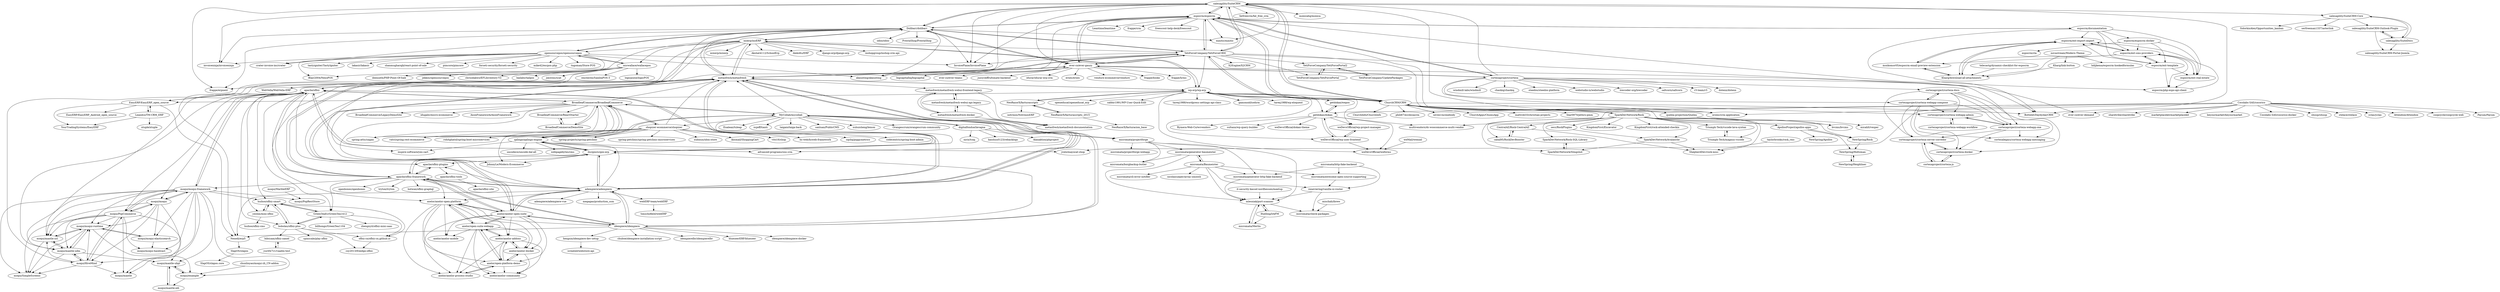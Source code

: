 digraph G {
"salesagility/SuiteCRM" -> "espocrm/espocrm"
"salesagility/SuiteCRM" -> "Dolibarr/dolibarr"
"salesagility/SuiteCRM" -> "YetiForceCompany/YetiForceCRM"
"salesagility/SuiteCRM" -> "Bottelet/DaybydayCRM" ["e"=1]
"salesagility/SuiteCRM" -> "mautic/mautic" ["e"=1]
"salesagility/SuiteCRM" -> "akaunting/akaunting" ["e"=1]
"salesagility/SuiteCRM" -> "frappe/erpnext" ["e"=1]
"salesagility/SuiteCRM" -> "salesagility/SuiteCRM-Core"
"salesagility/SuiteCRM" -> "fatfreecrm/fat_free_crm" ["e"=1]
"salesagility/SuiteCRM" -> "invoiceninja/invoiceninja" ["e"=1]
"salesagility/SuiteCRM" -> "oroinc/crm-application" ["e"=1]
"salesagility/SuiteCRM" -> "monicahq/monica" ["e"=1]
"salesagility/SuiteCRM" -> "InvoicePlane/InvoicePlane" ["e"=1]
"salesagility/SuiteCRM" -> "ever-co/ever-gauzy"
"salesagility/SuiteCRM" -> "ChurchCRM/CRM"
"Dolibarr/dolibarr" -> "akaunting/akaunting" ["e"=1]
"Dolibarr/dolibarr" -> "salesagility/SuiteCRM"
"Dolibarr/dolibarr" -> "frappe/erpnext" ["e"=1]
"Dolibarr/dolibarr" -> "metasfresh/metasfresh"
"Dolibarr/dolibarr" -> "YetiForceCompany/YetiForceCRM"
"Dolibarr/dolibarr" -> "espocrm/espocrm"
"Dolibarr/dolibarr" -> "invoiceninja/invoiceninja" ["e"=1]
"Dolibarr/dolibarr" -> "crater-invoice-inc/crater" ["e"=1]
"Dolibarr/dolibarr" -> "InvoicePlane/InvoicePlane" ["e"=1]
"Dolibarr/dolibarr" -> "mautic/mautic" ["e"=1]
"Dolibarr/dolibarr" -> "opensourcepos/opensourcepos"
"Dolibarr/dolibarr" -> "odoo/odoo" ["e"=1]
"Dolibarr/dolibarr" -> "ever-co/ever-gauzy"
"Dolibarr/dolibarr" -> "PrestaShop/PrestaShop" ["e"=1]
"Dolibarr/dolibarr" -> "inoerp/inoERP"
"cortezaproject/corteza" -> "cortezaproject/corteza-docs"
"cortezaproject/corteza" -> "ever-co/ever-gauzy"
"cortezaproject/corteza" -> "cortezaproject/corteza-webapp-compose"
"cortezaproject/corteza" -> "lowcoder-org/lowcoder" ["e"=1]
"cortezaproject/corteza" -> "espocrm/espocrm"
"cortezaproject/corteza" -> "saltcorn/saltcorn" ["e"=1]
"cortezaproject/corteza" -> "r3-team/r3" ["e"=1]
"cortezaproject/corteza" -> "dotenx/dotenx" ["e"=1]
"cortezaproject/corteza" -> "cortezaproject/corteza-webapp-admin"
"cortezaproject/corteza" -> "cortezaproject/corteza-webapp-one"
"cortezaproject/corteza" -> "windmill-labs/windmill" ["e"=1]
"cortezaproject/corteza" -> "salesagility/SuiteCRM"
"cortezaproject/corteza" -> "chaskiq/chaskiq" ["e"=1]
"cortezaproject/corteza" -> "steedos/steedos-platform" ["e"=1]
"cortezaproject/corteza" -> "webstudio-is/webstudio" ["e"=1]
"ever-co/ever-gauzy" -> "ever-co/ever-demand" ["e"=1]
"ever-co/ever-gauzy" -> "ever-co/ever-teams" ["e"=1]
"ever-co/ever-gauzy" -> "metasfresh/metasfresh"
"ever-co/ever-gauzy" -> "juicycleff/ultimate-backend" ["e"=1]
"ever-co/ever-gauzy" -> "idurar/idurar-erp-crm" ["e"=1]
"ever-co/ever-gauzy" -> "YetiForceCompany/YetiForceCRM"
"ever-co/ever-gauzy" -> "akaunting/akaunting" ["e"=1]
"ever-co/ever-gauzy" -> "erxes/erxes" ["e"=1]
"ever-co/ever-gauzy" -> "cortezaproject/corteza"
"ever-co/ever-gauzy" -> "vendure-ecommerce/vendure" ["e"=1]
"ever-co/ever-gauzy" -> "Dolibarr/dolibarr"
"ever-co/ever-gauzy" -> "frappe/books" ["e"=1]
"ever-co/ever-gauzy" -> "frappe/hrms" ["e"=1]
"ever-co/ever-gauzy" -> "bigcapitalhq/bigcapital" ["e"=1]
"ever-co/ever-gauzy" -> "espocrm/espocrm"
"opensourcepos/opensourcepos" -> "micwallace/wallacepos"
"opensourcepos/opensourcepos" -> "Blair2004/NexoPOS" ["e"=1]
"opensourcepos/opensourcepos" -> "tngoman/Store-POS" ["e"=1]
"opensourcepos/opensourcepos" -> "akaunting/akaunting" ["e"=1]
"opensourcepos/opensourcepos" -> "deenseth/PHP-Point-Of-Sale" ["e"=1]
"opensourcepos/opensourcepos" -> "Dolibarr/dolibarr"
"opensourcepos/opensourcepos" -> "tastyigniter/TastyIgniter" ["e"=1]
"opensourcepos/opensourcepos" -> "lakasir/lakasir" ["e"=1]
"opensourcepos/opensourcepos" -> "shanmugharajk/react-point-of-sale" ["e"=1]
"opensourcepos/opensourcepos" -> "InvoicePlane/InvoicePlane" ["e"=1]
"opensourcepos/opensourcepos" -> "pimcore/pimcore" ["e"=1]
"opensourcepos/opensourcepos" -> "invoiceninja/invoiceninja" ["e"=1]
"opensourcepos/opensourcepos" -> "crater-invoice-inc/crater" ["e"=1]
"opensourcepos/opensourcepos" -> "forseti-security/forseti-security" ["e"=1]
"opensourcepos/opensourcepos" -> "mike42/escpos-php" ["e"=1]
"Triumph-Tech/vscode-lava-syntax" -> "Triumph-Tech/magnus-vscode"
"SparkDevNetwork/Rock" -> "SparkDevNetwork/Rock-SQL-Library"
"SparkDevNetwork/Rock" -> "SparkDevNetwork/Slingshot"
"SparkDevNetwork/Rock" -> "NewSpring/Rock"
"SparkDevNetwork/Rock" -> "CentralAZ/Rock-CentralAZ"
"SparkDevNetwork/Rock" -> "SparkDevNetwork/Avalanche"
"SparkDevNetwork/Rock" -> "cabal95/RockDevBooster"
"SparkDevNetwork/Rock" -> "secc/RockPlugins"
"SparkDevNetwork/Rock" -> "ShepherdDev/rock-misc"
"SparkDevNetwork/Rock" -> "ChurchCRM/CRM"
"SparkDevNetwork/Rock" -> "KingdomFirst/Excavator"
"SparkDevNetwork/Rock" -> "bvcms/bvcms"
"SparkDevNetwork/Rock" -> "KingdomFirst/rock-attended-checkin"
"SparkDevNetwork/Rock" -> "Triumph-Tech/magnus-vscode"
"SparkDevNetwork/Rock" -> "Triumph-Tech/vscode-lava-syntax"
"SparkDevNetwork/Rock" -> "ApollosProject/apollos-apps"
"Nexedi/erp5" -> "SlapOS/slapos"
"inoerp/inoERP" -> "wp-erp/wp-erp"
"inoerp/inoERP" -> "mixerp/mixerp" ["e"=1]
"inoerp/inoERP" -> "EasyERP/EasyERP_open_source"
"inoerp/inoERP" -> "Dolibarr/dolibarr"
"inoerp/inoERP" -> "metasfresh/metasfresh"
"inoerp/inoERP" -> "Nexedi/erp5"
"inoerp/inoERP" -> "WebVella/WebVella-ERP" ["e"=1]
"inoerp/inoERP" -> "micwallace/wallacepos"
"inoerp/inoERP" -> "Akshat4112/SchoolErp" ["e"=1]
"inoerp/inoERP" -> "deenseth/PHP-Point-Of-Sale" ["e"=1]
"inoerp/inoERP" -> "AleksKu/ERP"
"inoerp/inoERP" -> "django-erp/django-erp" ["e"=1]
"inoerp/inoERP" -> "YetiForceCompany/YetiForceCRM"
"inoerp/inoERP" -> "opensourcepos/opensourcepos"
"inoerp/inoERP" -> "inshopgroup/inshop-crm-api" ["e"=1]
"MyCollab/mycollab" -> "Orangescrum/orangescrum-community" ["e"=1]
"MyCollab/mycollab" -> "qalingo/qalingo-engine"
"MyCollab/mycollab" -> "digitalfondue/lavagna"
"MyCollab/mycollab" -> "Enalean/tuleap" ["e"=1]
"MyCollab/mycollab" -> "BroadleafCommerce/BroadleafCommerce"
"MyCollab/mycollab" -> "micromata/projectforge"
"MyCollab/mycollab" -> "metasfresh/metasfresh"
"MyCollab/mycollab" -> "xujeff/tianti" ["e"=1]
"MyCollab/mycollab" -> "taigaio/taiga-back" ["e"=1]
"MyCollab/mycollab" -> "adempiere/adempiere"
"MyCollab/mycollab" -> "shopizer-ecommerce/shopizer"
"MyCollab/mycollab" -> "ilscipio/scipio-erp"
"MyCollab/mycollab" -> "sanluan/PublicCMS" ["e"=1]
"MyCollab/mycollab" -> "xuhuisheng/lemon" ["e"=1]
"MyCollab/mycollab" -> "advanced-programs/sns-crm"
"lfuelling/lrkFM" -> "mlesniak/port-scanner"
"lfuelling/lrkFM" -> "micromata/Merlin"
"idempiere/idempiere" -> "adempiere/adempiere"
"idempiere/idempiere" -> "metasfresh/metasfresh"
"idempiere/idempiere" -> "apache/ofbiz-framework"
"idempiere/idempiere" -> "Nexedi/erp5"
"idempiere/idempiere" -> "idempiere/idempiere-docker"
"idempiere/idempiere" -> "hengsin/idempiere-dev-setup"
"idempiere/idempiere" -> "axelor/axelor-open-suite"
"idempiere/idempiere" -> "chuboe/idempiere-installation-script"
"idempiere/idempiere" -> "idempierelbr/idempierelbr"
"idempiere/idempiere" -> "axelor/axelor-open-platform"
"idempiere/idempiere" -> "ilscipio/scipio-erp"
"idempiere/idempiere" -> "blueseerERP/blueseer"
"axelor/axelor-addons" -> "axelor/axelor-docker"
"axelor/axelor-addons" -> "axelor/axelor-process-studio"
"axelor/axelor-addons" -> "axelor/open-platform-demo"
"axelor/axelor-addons" -> "axelor/axelor-community"
"axelor/axelor-addons" -> "axelor/open-suite-webapp"
"micromata/awesome-open-source-supporting" -> "reneviering/vanilla-ui-router"
"webERP-team/webERP" -> "timschofield/webERP"
"getdokan/wepos" -> "getdokan/dokan"
"cortezaproject/corteza-server-corredor" -> "cortezaproject/corteza-docker"
"cortezaproject/corteza-server-corredor" -> "cortezaproject/corteza-js"
"cortezaproject/corteza-docs" -> "cortezaproject/corteza-webapp-one"
"cortezaproject/corteza-docs" -> "cortezaproject/corteza-webapp-compose"
"cortezaproject/corteza-docs" -> "cortezaproject/corteza-webapp-admin"
"cortezaproject/corteza-docs" -> "cortezalegacy/corteza-webapp-messaging"
"cortezaproject/corteza-docs" -> "cortezaproject/corteza-server-corredor"
"cortezaproject/corteza-docs" -> "cortezaproject/corteza-docker"
"BroadleafCommerce/ReactStarter" -> "BroadleafCommerce/DemoSite"
"cortezaproject/corteza-webapp-compose" -> "cortezaproject/corteza-docker"
"cortezaproject/corteza-webapp-compose" -> "cortezaproject/corteza-webapp-one"
"cortezaproject/corteza-webapp-compose" -> "cortezaproject/corteza-docs"
"cortezaproject/corteza-webapp-compose" -> "cortezaproject/corteza-webapp-admin"
"cortezaproject/corteza-webapp-compose" -> "cortezalegacy/corteza-webapp-messaging"
"cortezaproject/corteza-webapp-compose" -> "cortezaproject/corteza-server-corredor"
"ApollosProject/apollos-apps" -> "NewSpring/Holtzman"
"ApollosProject/apollos-apps" -> "NewSpring/Rock"
"ApollosProject/apollos-apps" -> "NewSpring/Apollos"
"salesagility/SuiteCRM-Outlook-Plugin" -> "salesagility/SuiteCRM-Portal-Joomla"
"salesagility/SuiteCRM-Outlook-Plugin" -> "salesagility/SuiteDocs"
"salesagility/SuiteDocs" -> "salesagility/SuiteCRM-Core"
"salesagility/SuiteDocs" -> "salesagility/SuiteCRM-Portal-Joomla"
"salesagility/SuiteDocs" -> "salesagility/SuiteCRM-Outlook-Plugin"
"quelea-projection/Quelea" -> "micahlt/vesper" ["e"=1]
"moqui/moqui" -> "moqui/mantle"
"moqui/moqui" -> "moqui/PopCommerce"
"moqui/moqui" -> "moqui/moqui-runtime"
"moqui/moqui" -> "moqui/HiveMind"
"moqui/moqui" -> "moqui/mantle-usl"
"moqui/moqui" -> "moqui/moqui-elasticsearch"
"moqui/moqui" -> "moqui/moqui-framework"
"secc/RockPlugins" -> "SparkDevNetwork/Avalanche"
"mlesniak/port-scanner" -> "micromata/Merlin"
"mlesniak/port-scanner" -> "micromata/check-packages"
"mlesniak/port-scanner" -> "lfuelling/lrkFM"
"SlapOS/slapos" -> "SlapOS/slapos.core"
"axelor/axelor-docker" -> "axelor/axelor-addons"
"axelor/axelor-docker" -> "axelor/open-platform-demo"
"axelor/axelor-docker" -> "axelor/axelor-community"
"yeshm/mini-ofbiz" -> "huihoo/ofbiz-cms"
"yeshm/mini-ofbiz" -> "huihoo/ofbiz-smart"
"weMail/wemail" -> "weDevsOfficial/weforms"
"mischah/ibrew" -> "micromata/check-packages"
"SparkDevNetwork/Avalanche" -> "ShepherdDev/rock-misc"
"SparkDevNetwork/Avalanche" -> "SparkDevNetwork/Slingshot"
"cabal95/RockDevBooster" -> "CentralAZ/Rock-CentralAZ"
"cortezaproject/corteza-webapp-one" -> "cortezalegacy/corteza-webapp-messaging"
"cortezaproject/corteza-webapp-one" -> "cortezaproject/corteza-docker"
"cortezaproject/corteza-webapp-one" -> "cortezaproject/corteza-webapp-admin"
"cortezaproject/corteza-webapp-one" -> "cortezaproject/corteza-server-corredor"
"micromata/Merlin" -> "mlesniak/port-scanner"
"cortezaproject/corteza-webapp-admin" -> "cortezaproject/corteza-webapp-workflow"
"cortezaproject/corteza-webapp-admin" -> "cortezaproject/corteza-webapp-one"
"espocrm/espocrm" -> "salesagility/SuiteCRM"
"espocrm/espocrm" -> "espocrm/documentation"
"espocrm/espocrm" -> "YetiForceCompany/YetiForceCRM"
"espocrm/espocrm" -> "Dolibarr/dolibarr"
"espocrm/espocrm" -> "oroinc/crm-application" ["e"=1]
"espocrm/espocrm" -> "Bottelet/DaybydayCRM" ["e"=1]
"espocrm/espocrm" -> "mautic/mautic" ["e"=1]
"espocrm/espocrm" -> "ever-co/ever-gauzy"
"espocrm/espocrm" -> "ChurchCRM/CRM"
"espocrm/espocrm" -> "akaunting/akaunting" ["e"=1]
"espocrm/espocrm" -> "cortezaproject/corteza"
"espocrm/espocrm" -> "InvoicePlane/InvoicePlane" ["e"=1]
"espocrm/espocrm" -> "Leantime/leantime" ["e"=1]
"espocrm/espocrm" -> "frappe/crm" ["e"=1]
"espocrm/espocrm" -> "freescout-help-desk/freescout" ["e"=1]
"axelor/axelor-open-suite" -> "axelor/axelor-open-platform"
"axelor/axelor-open-suite" -> "axelor/open-suite-webapp"
"axelor/axelor-open-suite" -> "axelor/open-platform-demo"
"axelor/axelor-open-suite" -> "metasfresh/metasfresh"
"axelor/axelor-open-suite" -> "axelor/axelor-addons"
"axelor/axelor-open-suite" -> "adempiere/adempiere"
"axelor/axelor-open-suite" -> "axelor/axelor-docker"
"axelor/axelor-open-suite" -> "apache/ofbiz-framework"
"axelor/axelor-open-suite" -> "axelor/axelor-process-studio"
"axelor/axelor-open-suite" -> "idempiere/idempiere"
"axelor/axelor-open-suite" -> "axelor/axelor-mobile"
"digitalfondue/lavagna" -> "MyCollab/mycollab"
"digitalfondue/lavagna" -> "Alanaktion/phproject" ["e"=1]
"digitalfondue/lavagna" -> "nirix/traq"
"digitalfondue/lavagna" -> "micromata/projectforge"
"digitalfondue/lavagna" -> "kaishuu0123/rebacklogs"
"BroadleafCommerce/BroadleafCommerce" -> "shopizer-ecommerce/shopizer"
"BroadleafCommerce/BroadleafCommerce" -> "BroadleafCommerce/DemoSite"
"BroadleafCommerce/BroadleafCommerce" -> "BroadleafCommerce/LegacyDemoSite"
"BroadleafCommerce/BroadleafCommerce" -> "qalingo/qalingo-engine"
"BroadleafCommerce/BroadleafCommerce" -> "spring-attic/sagan" ["e"=1]
"BroadleafCommerce/BroadleafCommerce" -> "idugalic/micro-ecommerce" ["e"=1]
"BroadleafCommerce/BroadleafCommerce" -> "apache/ofbiz"
"BroadleafCommerce/BroadleafCommerce" -> "BroadleafCommerce/ReactStarter"
"BroadleafCommerce/BroadleafCommerce" -> "JohnnyLe/Modern-Ecommerce" ["e"=1]
"BroadleafCommerce/BroadleafCommerce" -> "MyCollab/mycollab"
"BroadleafCommerce/BroadleafCommerce" -> "vatri/spring-rest-ecommerce" ["e"=1]
"BroadleafCommerce/BroadleafCommerce" -> "rohitghatol/spring-boot-microservices" ["e"=1]
"BroadleafCommerce/BroadleafCommerce" -> "inspire-software/yes-cart"
"BroadleafCommerce/BroadleafCommerce" -> "metasfresh/metasfresh"
"BroadleafCommerce/BroadleafCommerce" -> "AxonFramework/AxonFramework" ["e"=1]
"adempiere/adempiere" -> "metasfresh/metasfresh"
"adempiere/adempiere" -> "idempiere/idempiere"
"adempiere/adempiere" -> "apache/ofbiz-framework"
"adempiere/adempiere" -> "apache/ofbiz"
"adempiere/adempiere" -> "axelor/axelor-open-suite"
"adempiere/adempiere" -> "adempiere/adempiere-vue"
"adempiere/adempiere" -> "ilscipio/scipio-erp"
"adempiere/adempiere" -> "axelor/axelor-open-platform"
"adempiere/adempiere" -> "Dolibarr/dolibarr"
"adempiere/adempiere" -> "qalingo/qalingo-engine"
"adempiere/adempiere" -> "apache/ofbiz-plugins"
"adempiere/adempiere" -> "megagao/production_ssm" ["e"=1]
"adempiere/adempiere" -> "MyCollab/mycollab"
"adempiere/adempiere" -> "webERP-team/webERP"
"adempiere/adempiere" -> "Nexedi/erp5"
"apache/ofbiz" -> "apache/ofbiz-framework"
"apache/ofbiz" -> "moqui/moqui-framework"
"apache/ofbiz" -> "GreenTeaEc/GreenTea1412"
"apache/ofbiz" -> "apache/ofbiz-plugins"
"apache/ofbiz" -> "adempiere/adempiere"
"apache/ofbiz" -> "bobolau/ofbiz-plus"
"apache/ofbiz" -> "moqui/moqui"
"apache/ofbiz" -> "huihoo/ofbiz-smart"
"apache/ofbiz" -> "ilscipio/scipio-erp"
"apache/ofbiz" -> "BroadleafCommerce/BroadleafCommerce"
"apache/ofbiz" -> "yeshm/mini-ofbiz"
"apache/ofbiz" -> "moqui/PopCommerce"
"apache/ofbiz" -> "moqui/mantle-usl"
"apache/ofbiz" -> "moqui/HiveMind"
"apache/ofbiz" -> "moqui/mantle-udm"
"espocrm/espocrm-docker" -> "espocrm/ext-real-estate"
"espocrm/espocrm-docker" -> "espocrm/cla"
"espocrm/espocrm-docker" -> "espocrm/ext-sms-providers"
"espocrm/espocrm-docker" -> "espocrm/ext-template"
"espocrm/ext-real-estate" -> "espocrm/ext-sms-providers"
"espocrm/ext-real-estate" -> "espocrm/php-espo-api-client"
"espocrm/ext-template" -> "espocrm/ext-sms-providers"
"espocrm/ext-template" -> "espocrm/ext-export-import"
"espocrm/ext-template" -> "espocrm/php-espo-api-client"
"espocrm/ext-template" -> "espocrm/ext-real-estate"
"moqui/PopCommerce" -> "moqui/HiveMind"
"moqui/PopCommerce" -> "moqui/moqui-runtime"
"moqui/PopCommerce" -> "moqui/SimpleScreens"
"moqui/PopCommerce" -> "moqui/mantle-usl"
"moqui/PopCommerce" -> "moqui/mantle-udm"
"moqui/PopCommerce" -> "moqui/mantle"
"moqui/PopCommerce" -> "moqui/moqui"
"moqui/PopCommerce" -> "moqui/mantle-ubpl"
"moqui/PopCommerce" -> "moqui/moqui-hazelcast"
"moqui/PopCommerce" -> "moqui/moqui-framework"
"YetiForceCompany/YetiForceCRM" -> "salesagility/SuiteCRM"
"YetiForceCompany/YetiForceCRM" -> "espocrm/espocrm"
"YetiForceCompany/YetiForceCRM" -> "Dolibarr/dolibarr"
"YetiForceCompany/YetiForceCRM" -> "Bottelet/DaybydayCRM" ["e"=1]
"YetiForceCompany/YetiForceCRM" -> "ever-co/ever-gauzy"
"YetiForceCompany/YetiForceCRM" -> "metasfresh/metasfresh"
"YetiForceCompany/YetiForceCRM" -> "oroinc/crm-application" ["e"=1]
"YetiForceCompany/YetiForceCRM" -> "YetiForceCompany/YetiForcePortal"
"YetiForceCompany/YetiForceCRM" -> "YetiForceCompany/YetiForcePortal2"
"YetiForceCompany/YetiForceCRM" -> "InvoicePlane/InvoicePlane" ["e"=1]
"YetiForceCompany/YetiForceCRM" -> "akaunting/akaunting" ["e"=1]
"YetiForceCompany/YetiForceCRM" -> "wp-erp/wp-erp"
"YetiForceCompany/YetiForceCRM" -> "ChurchCRM/CRM"
"YetiForceCompany/YetiForceCRM" -> "X2Engine/X2CRM" ["e"=1]
"YetiForceCompany/YetiForceCRM" -> "axelor/axelor-open-suite"
"wp-erp/wp-erp" -> "weDevsOfficial/wp-project-manager"
"wp-erp/wp-erp" -> "inoerp/inoERP"
"wp-erp/wp-erp" -> "openeducat/openeducat_erp" ["e"=1]
"wp-erp/wp-erp" -> "getdokan/dokan"
"wp-erp/wp-erp" -> "sabbir1991/WP-User-Quick-Edit"
"wp-erp/wp-erp" -> "weDevsOfficial/weforms"
"wp-erp/wp-erp" -> "getdokan/wepos"
"wp-erp/wp-erp" -> "weDevsOfficial/wp-user-frontend"
"wp-erp/wp-erp" -> "tareq1988/wordpress-settings-api-class" ["e"=1]
"wp-erp/wp-erp" -> "gamonoid/icehrm" ["e"=1]
"wp-erp/wp-erp" -> "NeoRazorX/facturascripts"
"wp-erp/wp-erp" -> "metasfresh/metasfresh"
"wp-erp/wp-erp" -> "tareq1988/wp-eloquent" ["e"=1]
"wp-erp/wp-erp" -> "ChurchCRM/CRM"
"wp-erp/wp-erp" -> "EasyERP/EasyERP_open_source"
"axelor/open-suite-webapp" -> "axelor/axelor-open-platform"
"axelor/open-suite-webapp" -> "axelor/open-platform-demo"
"axelor/open-suite-webapp" -> "axelor/axelor-addons"
"axelor/open-suite-webapp" -> "axelor/axelor-open-suite"
"axelor/open-suite-webapp" -> "axelor/axelor-docker"
"axelor/open-suite-webapp" -> "axelor/axelor-process-studio"
"axelor/open-suite-webapp" -> "axelor/axelor-mobile"
"axelor/open-suite-webapp" -> "axelor/axelor-community"
"micromata/generator-baumeister" -> "micromata/Baumeister"
"micromata/generator-baumeister" -> "mlesniak/port-scanner"
"micromata/generator-baumeister" -> "micromata/borgbackup-butler"
"NeoRazorX/facturascripts_2015" -> "NeoRazorX/facturascripts"
"NeoRazorX/facturascripts_2015" -> "NeoRazorX/facturacion_base"
"micromata/Baumeister" -> "micromata/generator-baumeister"
"micromata/Baumeister" -> "reneviering/vanilla-ui-router"
"micromata/Baumeister" -> "micromata/cli-error-notifier"
"micromata/Baumeister" -> "micromata/awesome-open-source-supporting"
"micromata/Baumeister" -> "nicolaisueper/array-smoosh"
"micromata/Baumeister" -> "micromata/generator-http-fake-backend"
"micromata/Baumeister" -> "mlesniak/port-scanner"
"YetiForceCompany/UpdatePackages" -> "YetiForceCompany/YetiForcePortal2"
"apache/ofbiz-tools" -> "apache/ofbiz-site"
"YetiForceCompany/YetiForcePortal" -> "YetiForceCompany/YetiForcePortal2"
"cortezaproject/corteza-docker" -> "cortezaproject/corteza-server-corredor"
"cortezaproject/corteza-docker" -> "cortezaproject/corteza-js"
"SparkDevNetwork/Rock-SQL-Library" -> "SparkDevNetwork/Slingshot"
"telecastg/dynamic-checklist-for-espocrm" -> "Kharg/download-all-attachments"
"hengsin/idempiere-dev-setup" -> "icreated/webstore-api"
"cortezaproject/corteza-js" -> "cortezaproject/corteza-server-corredor"
"cortezaproject/corteza-js" -> "cortezaproject/corteza-docker"
"ChurchCRM/CRM" -> "ChurchInfo/ChurchInfo"
"ChurchCRM/CRM" -> "SparkDevNetwork/Rock"
"ChurchCRM/CRM" -> "phili67/ecclesiacrm"
"ChurchCRM/CRM" -> "seven1m/onebody" ["e"=1]
"ChurchCRM/CRM" -> "espocrm/espocrm"
"ChurchCRM/CRM" -> "ChurchApps/ChumsApp"
"ChurchCRM/CRM" -> "wp-erp/wp-erp"
"ChurchCRM/CRM" -> "salesagility/SuiteCRM"
"ChurchCRM/CRM" -> "quelea-projection/Quelea"
"ChurchCRM/CRM" -> "YetiForceCompany/YetiForceCRM"
"ChurchCRM/CRM" -> "mattrob33/christian-projects" ["e"=1]
"ChurchCRM/CRM" -> "Bottelet/DaybydayCRM" ["e"=1]
"ChurchCRM/CRM" -> "bvcms/bvcms"
"ChurchCRM/CRM" -> "tbar0970/jethro-pmm"
"ChurchCRM/CRM" -> "oroinc/crm-application" ["e"=1]
"micwallace/wallacepos" -> "opensourcepos/opensourcepos"
"micwallace/wallacepos" -> "emreeren/SambaPOS-3" ["e"=1]
"micwallace/wallacepos" -> "logicpulse/logicPOS" ["e"=1]
"micwallace/wallacepos" -> "jekkos/opensourcepos"
"micwallace/wallacepos" -> "chrisidakwo/EFLInventory-V2" ["e"=1]
"micwallace/wallacepos" -> "bailabs/tailpos" ["e"=1]
"micwallace/wallacepos" -> "deenseth/PHP-Point-Of-Sale" ["e"=1]
"micwallace/wallacepos" -> "Blair2004/NexoPOS" ["e"=1]
"micwallace/wallacepos" -> "jimwins/scat"
"micwallace/wallacepos" -> "EasyERP/EasyERP_open_source"
"espocrm/documentation" -> "espocrm/ext-template"
"espocrm/documentation" -> "espocrm/espocrm-docker"
"espocrm/documentation" -> "espocrm/ext-export-import"
"espocrm/documentation" -> "espocrm/ext-real-estate"
"espocrm/documentation" -> "espocrm/ext-sms-providers"
"espocrm/documentation" -> "espocrm/espocrm"
"espocrm/documentation" -> "espocrm/php-espo-api-client"
"GreenTeaEc/GreenTea1412" -> "bobolau/ofbiz-plus"
"GreenTeaEc/GreenTea1412" -> "zhengxyit/ofbiz-mini-saas" ["e"=1]
"GreenTeaEc/GreenTea1412" -> "ofbiz-cn/ofbiz-cn.github.io"
"GreenTeaEc/GreenTea1412" -> "billhongs/GreenTea1104"
"GreenTeaEc/GreenTea1412" -> "huihoo/ofbiz-smart"
"salesagility/SuiteCRM-Core" -> "salesagility/SuiteDocs"
"salesagility/SuiteCRM-Core" -> "salesagility/SuiteCRM-Outlook-Plugin"
"salesagility/SuiteCRM-Core" -> "SidorkinAlex/Opportunities_kanban"
"salesagility/SuiteCRM-Core" -> "serfreeman1337/asterlink"
"YetiForceCompany/YetiForcePortal2" -> "YetiForceCompany/YetiForcePortal"
"YetiForceCompany/YetiForcePortal2" -> "YetiForceCompany/UpdatePackages"
"weDevsOfficial/wp-user-frontend" -> "weDevsOfficial/weforms"
"weDevsOfficial/wp-user-frontend" -> "weDevsOfficial/wp-project-manager"
"weDevsOfficial/wp-user-frontend" -> "getdokan/dokan"
"huihoo/ofbiz-smart" -> "bobolau/ofbiz-plus"
"huihoo/ofbiz-smart" -> "yeshm/mini-ofbiz"
"huihoo/ofbiz-smart" -> "ofbiz-cn/ofbiz-cn.github.io"
"huihoo/ofbiz-smart" -> "GreenTeaEc/GreenTea1412"
"NewSpring/Holtzman" -> "NewSpring/Heighliner"
"ofbiz-cn/ofbiz-cn.github.io" -> "csy2013/freedgo-ofbiz"
"yuri0x7c1/vaadin-test" -> "bibryam/ofbiz-camel"
"moqui/MarbleERP" -> "moqui/PopRestStore"
"cortezaproject/corteza-webapp-workflow" -> "cortezaproject/corteza-webapp-admin"
"metasfresh/metasfresh" -> "adempiere/adempiere"
"metasfresh/metasfresh" -> "axelor/axelor-open-suite"
"metasfresh/metasfresh" -> "idempiere/idempiere"
"metasfresh/metasfresh" -> "apache/ofbiz-framework"
"metasfresh/metasfresh" -> "ever-co/ever-gauzy"
"metasfresh/metasfresh" -> "ilscipio/scipio-erp"
"metasfresh/metasfresh" -> "Dolibarr/dolibarr"
"metasfresh/metasfresh" -> "axelor/axelor-open-platform"
"metasfresh/metasfresh" -> "YetiForceCompany/YetiForceCRM"
"metasfresh/metasfresh" -> "inoerp/inoERP"
"metasfresh/metasfresh" -> "WebVella/WebVella-ERP" ["e"=1]
"metasfresh/metasfresh" -> "frappe/erpnext" ["e"=1]
"metasfresh/metasfresh" -> "metasfresh/metasfresh-webui-frontend-legacy"
"metasfresh/metasfresh" -> "apache/ofbiz"
"metasfresh/metasfresh" -> "wp-erp/wp-erp"
"espocrm/ext-sms-providers" -> "espocrm/ext-export-import"
"espocrm/ext-sms-providers" -> "espocrm/ext-real-estate"
"espocrm/ext-sms-providers" -> "espocrm/ext-template"
"espocrm/ext-sms-providers" -> "mozkomor05/espocrm-email-preview-extension"
"espocrm/ext-sms-providers" -> "Kharg/download-all-attachments"
"espocrm/ext-sms-providers" -> "espocrm/php-espo-api-client"
"bibryam/ofbiz-camel" -> "yuri0x7c1/vaadin-test"
"chunlinyao/moqui-zh_CN-addon" -> "moqui/example"
"CentralAZ/Rock-CentralAZ" -> "cabal95/RockDevBooster"
"CentralAZ/Rock-CentralAZ" -> "ShepherdDev/rock-misc"
"espocrm/ext-export-import" -> "mozkomor05/espocrm-email-preview-extension"
"espocrm/ext-export-import" -> "Kharg/download-all-attachments"
"espocrm/ext-export-import" -> "espocrm/ext-sms-providers"
"Cocolabs-SAS/cocorico" -> "sharetribe/sharetribe" ["e"=1]
"Cocolabs-SAS/cocorico" -> "marketplacekit/marketplacekit" ["e"=1]
"Cocolabs-SAS/cocorico" -> "ever-co/ever-demand" ["e"=1]
"Cocolabs-SAS/cocorico" -> "beyourmarket/beyourmarket" ["e"=1]
"Cocolabs-SAS/cocorico" -> "Cocolabs-SAS/cocorico-docker"
"Cocolabs-SAS/cocorico" -> "shuup/shuup" ["e"=1]
"Cocolabs-SAS/cocorico" -> "stelace/stelace" ["e"=1]
"Cocolabs-SAS/cocorico" -> "yclas/yclas" ["e"=1]
"Cocolabs-SAS/cocorico" -> "multivendorx/dc-woocommerce-multi-vendor"
"Cocolabs-SAS/cocorico" -> "Attendize/Attendize" ["e"=1]
"Cocolabs-SAS/cocorico" -> "coopcycle/coopcycle-web" ["e"=1]
"Cocolabs-SAS/cocorico" -> "getdokan/dokan"
"Cocolabs-SAS/cocorico" -> "jvelo/mayocat-shop"
"Cocolabs-SAS/cocorico" -> "oroinc/crm-application" ["e"=1]
"Cocolabs-SAS/cocorico" -> "Payum/Payum" ["e"=1]
"axelor/axelor-open-platform" -> "axelor/axelor-open-suite"
"axelor/axelor-open-platform" -> "axelor/open-suite-webapp"
"axelor/axelor-open-platform" -> "axelor/open-platform-demo"
"axelor/axelor-open-platform" -> "axelor/axelor-addons"
"axelor/axelor-open-platform" -> "axelor/axelor-docker"
"axelor/axelor-open-platform" -> "axelor/axelor-process-studio"
"axelor/axelor-open-platform" -> "axelor/axelor-mobile"
"axelor/axelor-open-platform" -> "axelor/axelor-community"
"micromata/http-fake-backend" -> "micromata/generator-http-fake-backend"
"micromata/http-fake-backend" -> "reneviering/vanilla-ui-router"
"micromata/http-fake-backend" -> "micromata/awesome-open-source-supporting"
"espocrm/php-espo-api-client" -> "espocrm/ext-export-import"
"moqui/moqui-framework" -> "moqui/moqui-runtime"
"moqui/moqui-framework" -> "moqui/mantle-udm"
"moqui/moqui-framework" -> "moqui/mantle-usl"
"moqui/moqui-framework" -> "moqui/PopCommerce"
"moqui/moqui-framework" -> "moqui/SimpleScreens"
"moqui/moqui-framework" -> "moqui/HiveMind"
"moqui/moqui-framework" -> "moqui/moqui"
"moqui/moqui-framework" -> "moqui/moqui-elasticsearch"
"moqui/moqui-framework" -> "moqui/PopRestStore"
"moqui/moqui-framework" -> "moqui/moqui-hazelcast"
"moqui/moqui-framework" -> "moqui/mantle"
"moqui/moqui-framework" -> "apache/ofbiz"
"moqui/moqui-framework" -> "moqui/example"
"moqui/moqui-framework" -> "moqui/mantle-ubpl"
"moqui/moqui-framework" -> "huihoo/ofbiz-smart"
"axelor/open-platform-demo" -> "axelor/axelor-process-studio"
"axelor/open-platform-demo" -> "axelor/axelor-addons"
"axelor/open-platform-demo" -> "axelor/open-suite-webapp"
"axelor/open-platform-demo" -> "axelor/axelor-docker"
"axelor/open-platform-demo" -> "axelor/axelor-community"
"novastream/Modern-Theme" -> "Kharg/link-button"
"novastream/Modern-Theme" -> "Kharg/download-all-attachments"
"novastream/Modern-Theme" -> "hdijkema/espocrm-hookedformulas"
"weDevsOfficial/wp-project-manager" -> "weDevsOfficial/wp-user-frontend"
"NewSpring/Heighliner" -> "NewSpring/Holtzman"
"moqui/mantle-udm" -> "moqui/mantle-usl"
"moqui/mantle-udm" -> "moqui/SimpleScreens"
"moqui/mantle-udm" -> "moqui/moqui-runtime"
"moqui/mantle-udm" -> "moqui/mantle-ubpl"
"moqui/mantle-udm" -> "moqui/HiveMind"
"moqui/moqui-runtime" -> "moqui/mantle-usl"
"moqui/moqui-runtime" -> "moqui/mantle-udm"
"moqui/moqui-runtime" -> "moqui/SimpleScreens"
"moqui/moqui-runtime" -> "moqui/moqui-elasticsearch"
"moqui/moqui-runtime" -> "moqui/example"
"moqui/mantle-usl" -> "moqui/mantle-udm"
"moqui/mantle-usl" -> "moqui/SimpleScreens"
"moqui/mantle-usl" -> "moqui/moqui-runtime"
"moqui/mantle-ubpl" -> "moqui/mantle-edi"
"moqui/mantle-ubpl" -> "moqui/example"
"moqui/example" -> "moqui/mantle-ubpl"
"moqui/example" -> "moqui/mantle-edi"
"Triumph-Tech/magnus-vscode" -> "Triumph-Tech/vscode-lava-syntax"
"micromata/generator-http-fake-backend" -> "mlesniak/port-scanner"
"metasfresh/metasfresh-webui-api-legacy" -> "metasfresh/metasfresh-webui-frontend-legacy"
"metasfresh/metasfresh-webui-api-legacy" -> "metasfresh/metasfresh-documentation"
"metasfresh/metasfresh-webui-api-legacy" -> "metasfresh/metasfresh-docker"
"moqui/mantle-edi" -> "moqui/mantle-ubpl"
"mozkomor05/espocrm-email-preview-extension" -> "espocrm/ext-export-import"
"mozkomor05/espocrm-email-preview-extension" -> "Kharg/download-all-attachments"
"ilscipio/scipio-erp" -> "qalingo/qalingo-engine"
"ilscipio/scipio-erp" -> "apache/ofbiz-framework"
"ilscipio/scipio-erp" -> "metasfresh/metasfresh"
"ilscipio/scipio-erp" -> "adempiere/adempiere"
"ilscipio/scipio-erp" -> "apache/ofbiz"
"ilscipio/scipio-erp" -> "JohnnyLe/Modern-Ecommerce" ["e"=1]
"ilscipio/scipio-erp" -> "apache/ofbiz-plugins"
"bobolau/ofbiz-plus" -> "huihoo/ofbiz-smart"
"bobolau/ofbiz-plus" -> "GreenTeaEc/GreenTea1412"
"bobolau/ofbiz-plus" -> "csy2013/freedgo-ofbiz"
"bobolau/ofbiz-plus" -> "bibryam/ofbiz-camel"
"bobolau/ofbiz-plus" -> "ofbiz-cn/ofbiz-cn.github.io"
"bobolau/ofbiz-plus" -> "spinscale/play-ofbiz"
"shopizer-ecommerce/shopizer" -> "BroadleafCommerce/BroadleafCommerce"
"shopizer-ecommerce/shopizer" -> "spring-attic/sagan" ["e"=1]
"shopizer-ecommerce/shopizer" -> "sqshq/piggymetrics" ["e"=1]
"shopizer-ecommerce/shopizer" -> "codecentric/spring-boot-admin" ["e"=1]
"shopizer-ecommerce/shopizer" -> "qalingo/qalingo-engine"
"shopizer-ecommerce/shopizer" -> "spring-projects/spring-petclinic" ["e"=1]
"shopizer-ecommerce/shopizer" -> "spring-petclinic/spring-petclinic-microservices" ["e"=1]
"shopizer-ecommerce/shopizer" -> "metasfresh/metasfresh"
"shopizer-ecommerce/shopizer" -> "rohitghatol/spring-boot-microservices" ["e"=1]
"shopizer-ecommerce/shopizer" -> "xubinux/xbin-store" ["e"=1]
"shopizer-ecommerce/shopizer" -> "ikismail/ShoppingCart" ["e"=1]
"shopizer-ecommerce/shopizer" -> "JohnnyLe/Modern-Ecommerce" ["e"=1]
"shopizer-ecommerce/shopizer" -> "vito16/shop" ["e"=1]
"shopizer-ecommerce/shopizer" -> "vatri/spring-rest-ecommerce" ["e"=1]
"shopizer-ecommerce/shopizer" -> "hs-web/hsweb-framework" ["e"=1]
"moqui/HiveMind" -> "moqui/PopCommerce"
"moqui/HiveMind" -> "moqui/SimpleScreens"
"moqui/HiveMind" -> "moqui/mantle"
"moqui/HiveMind" -> "moqui/mantle-usl"
"moqui/HiveMind" -> "moqui/moqui-runtime"
"moqui/HiveMind" -> "moqui/mantle-udm"
"Kharg/download-all-attachments" -> "mozkomor05/espocrm-email-preview-extension"
"Kharg/download-all-attachments" -> "espocrm/ext-export-import"
"qalingo/qalingo-engine" -> "ilscipio/scipio-erp"
"qalingo/qalingo-engine" -> "webpagebytes/cms"
"qalingo/qalingo-engine" -> "jvelo/mayocat-shop"
"qalingo/qalingo-engine" -> "inspire-software/yes-cart"
"qalingo/qalingo-engine" -> "uncodecn/uncode-dal-all" ["e"=1]
"qalingo/qalingo-engine" -> "BroadleafCommerce/BroadleafCommerce"
"qalingo/qalingo-engine" -> "advanced-programs/sns-crm"
"qalingo/qalingo-engine" -> "MyCollab/mycollab"
"Leandco/TM-CRM_ERP" -> "EasyERP/EasyERP_open_source"
"Leandco/TM-CRM_ERP" -> "xtuple/xtuple" ["e"=1]
"Leandco/TM-CRM_ERP" -> "YourTradingSystems/EasyERP"
"metasfresh/metasfresh-webui-frontend-legacy" -> "metasfresh/metasfresh-webui-api-legacy"
"metasfresh/metasfresh-webui-frontend-legacy" -> "metasfresh/metasfresh-documentation"
"metasfresh/metasfresh-webui-frontend-legacy" -> "metasfresh/metasfresh-docker"
"micromata/projectforge" -> "micromata/projectforge-webapp"
"micromata/projectforge" -> "micromata/borgbackup-butler"
"micromata/projectforge" -> "micromata/generator-http-fake-backend"
"micromata/projectforge" -> "micromata/generator-baumeister"
"micromata/projectforge" -> "mlesniak/port-scanner"
"axelor/axelor-process-studio" -> "axelor/open-platform-demo"
"it-security-kassel-nordhessen/meetup" -> "mlesniak/port-scanner"
"moqui/moqui-elasticsearch" -> "moqui/moqui-hazelcast"
"moqui/moqui-elasticsearch" -> "moqui/moqui-runtime"
"NewSpring/Rock" -> "NewSpring/Holtzman"
"EasyERP/EasyERP_open_source" -> "Leandco/TM-CRM_ERP"
"EasyERP/EasyERP_open_source" -> "EasyERP/EasyERP_Android_open_source"
"EasyERP/EasyERP_open_source" -> "Nexedi/erp5"
"EasyERP/EasyERP_open_source" -> "YourTradingSystems/EasyERP"
"reneviering/vanilla-ui-router" -> "micromata/check-packages"
"reneviering/vanilla-ui-router" -> "mlesniak/port-scanner"
"Kharg/link-button" -> "Kharg/download-all-attachments"
"metasfresh/metasfresh-docker" -> "metasfresh/metasfresh-documentation"
"metasfresh/metasfresh-docker" -> "metasfresh/metasfresh-webui-api-legacy"
"metasfresh/metasfresh-docker" -> "metasfresh/metasfresh-webui-frontend-legacy"
"getdokan/dokan" -> "getdokan/wepos"
"getdokan/dokan" -> "weDevsOfficial/wp-user-frontend"
"getdokan/dokan" -> "multivendorx/dc-woocommerce-multi-vendor"
"getdokan/dokan" -> "Rymera-Web-Co/wcvendors"
"getdokan/dokan" -> "weDevsOfficial/wp-project-manager"
"getdokan/dokan" -> "sultann/wp-query-builder" ["e"=1]
"getdokan/dokan" -> "weDevsOfficial/weforms"
"getdokan/dokan" -> "weDevsOfficial/dokan-theme"
"apache/ofbiz-framework" -> "apache/ofbiz-plugins"
"apache/ofbiz-framework" -> "apache/ofbiz"
"apache/ofbiz-framework" -> "adempiere/adempiere"
"apache/ofbiz-framework" -> "metasfresh/metasfresh"
"apache/ofbiz-framework" -> "moqui/moqui-framework"
"apache/ofbiz-framework" -> "ilscipio/scipio-erp"
"apache/ofbiz-framework" -> "axelor/axelor-open-suite"
"apache/ofbiz-framework" -> "idempiere/idempiere"
"apache/ofbiz-framework" -> "axelor/axelor-open-platform"
"apache/ofbiz-framework" -> "openboxes/openboxes" ["e"=1]
"apache/ofbiz-framework" -> "GreenTeaEc/GreenTea1412"
"apache/ofbiz-framework" -> "tryton/tryton"
"apache/ofbiz-framework" -> "hotwax/ofbiz-graphql"
"BroadleafCommerce/DemoSite" -> "BroadleafCommerce/ReactStarter"
"BroadleafCommerce/DemoSite" -> "BroadleafCommerce/BroadleafCommerce"
"apache/ofbiz-plugins" -> "apache/ofbiz-framework"
"apache/ofbiz-plugins" -> "apache/ofbiz-tools"
"SparkDevNetwork/Slingshot" -> "SparkDevNetwork/Rock-SQL-Library"
"NeoRazorX/facturascripts" -> "NeoRazorX/facturascripts_2015"
"NeoRazorX/facturascripts" -> "notrinos/NotrinosERP"
"NeoRazorX/facturascripts" -> "wp-erp/wp-erp"
"taylorbrooks/rock_rms" -> "ShepherdDev/rock-misc"
"salesagility/SuiteCRM" ["l"="-12.448,-27.885"]
"espocrm/espocrm" ["l"="-12.443,-27.853"]
"Dolibarr/dolibarr" ["l"="-12.525,-27.843"]
"YetiForceCompany/YetiForceCRM" ["l"="-12.488,-27.829"]
"Bottelet/DaybydayCRM" ["l"="-15.369,28.046"]
"mautic/mautic" ["l"="16.115,-10.636"]
"akaunting/akaunting" ["l"="-15.5,27.969"]
"frappe/erpnext" ["l"="15.713,-10.504"]
"salesagility/SuiteCRM-Core" ["l"="-12.39,-27.973"]
"fatfreecrm/fat_free_crm" ["l"="4.822,-37.28"]
"invoiceninja/invoiceninja" ["l"="-15.512,28.012"]
"oroinc/crm-application" ["l"="-13.709,24.413"]
"monicahq/monica" ["l"="-15.627,27.989"]
"InvoicePlane/InvoicePlane" ["l"="-15.609,28.032"]
"ever-co/ever-gauzy" ["l"="-12.463,-27.811"]
"ChurchCRM/CRM" ["l"="-12.402,-27.86"]
"metasfresh/metasfresh" ["l"="-12.573,-27.766"]
"crater-invoice-inc/crater" ["l"="-15.535,27.948"]
"opensourcepos/opensourcepos" ["l"="-12.568,-27.903"]
"odoo/odoo" ["l"="15.468,-10.551"]
"PrestaShop/PrestaShop" ["l"="12.298,-35.117"]
"inoerp/inoERP" ["l"="-12.555,-27.818"]
"cortezaproject/corteza" ["l"="-12.388,-27.819"]
"cortezaproject/corteza-docs" ["l"="-12.324,-27.814"]
"cortezaproject/corteza-webapp-compose" ["l"="-12.327,-27.796"]
"lowcoder-org/lowcoder" ["l"="16.016,-9.885"]
"saltcorn/saltcorn" ["l"="16.033,-9.834"]
"r3-team/r3" ["l"="16.037,-9.788"]
"dotenx/dotenx" ["l"="16.049,-9.663"]
"cortezaproject/corteza-webapp-admin" ["l"="-12.348,-27.798"]
"cortezaproject/corteza-webapp-one" ["l"="-12.336,-27.808"]
"windmill-labs/windmill" ["l"="15.981,-10.207"]
"chaskiq/chaskiq" ["l"="16.016,-10.284"]
"steedos/steedos-platform" ["l"="-3.672,-32.744"]
"webstudio-is/webstudio" ["l"="15.972,-10.049"]
"ever-co/ever-demand" ["l"="2.01,-21.018"]
"ever-co/ever-teams" ["l"="-9.394,-7.557"]
"juicycleff/ultimate-backend" ["l"="1.927,-21.059"]
"idurar/idurar-erp-crm" ["l"="15.842,-10.291"]
"erxes/erxes" ["l"="16.053,-10.284"]
"vendure-ecommerce/vendure" ["l"="15.536,-10.137"]
"frappe/books" ["l"="15.141,-11.456"]
"frappe/hrms" ["l"="15.176,-11.519"]
"bigcapitalhq/bigcapital" ["l"="16.21,-10.255"]
"micwallace/wallacepos" ["l"="-12.606,-27.889"]
"Blair2004/NexoPOS" ["l"="-12.554,-28.518"]
"tngoman/Store-POS" ["l"="-12.547,-28.472"]
"deenseth/PHP-Point-Of-Sale" ["l"="-12.581,-28.471"]
"tastyigniter/TastyIgniter" ["l"="-15.498,27.935"]
"lakasir/lakasir" ["l"="-12.586,-28.531"]
"shanmugharajk/react-point-of-sale" ["l"="-12.554,-28.416"]
"pimcore/pimcore" ["l"="11.954,-36.171"]
"forseti-security/forseti-security" ["l"="8.188,-8.002"]
"mike42/escpos-php" ["l"="-16.019,-45.142"]
"Triumph-Tech/vscode-lava-syntax" ["l"="-12.295,-27.875"]
"Triumph-Tech/magnus-vscode" ["l"="-12.285,-27.885"]
"SparkDevNetwork/Rock" ["l"="-12.305,-27.898"]
"SparkDevNetwork/Rock-SQL-Library" ["l"="-12.312,-27.92"]
"SparkDevNetwork/Slingshot" ["l"="-12.297,-27.918"]
"NewSpring/Rock" ["l"="-12.267,-27.927"]
"CentralAZ/Rock-CentralAZ" ["l"="-12.27,-27.887"]
"SparkDevNetwork/Avalanche" ["l"="-12.278,-27.913"]
"cabal95/RockDevBooster" ["l"="-12.28,-27.877"]
"secc/RockPlugins" ["l"="-12.285,-27.927"]
"ShepherdDev/rock-misc" ["l"="-12.264,-27.9"]
"KingdomFirst/Excavator" ["l"="-12.278,-27.899"]
"bvcms/bvcms" ["l"="-12.341,-27.88"]
"KingdomFirst/rock-attended-checkin" ["l"="-12.302,-27.928"]
"ApollosProject/apollos-apps" ["l"="-12.251,-27.92"]
"Nexedi/erp5" ["l"="-12.604,-27.795"]
"SlapOS/slapos" ["l"="-12.634,-27.82"]
"wp-erp/wp-erp" ["l"="-12.478,-27.771"]
"mixerp/mixerp" ["l"="-33.713,-1.289"]
"EasyERP/EasyERP_open_source" ["l"="-12.593,-27.836"]
"WebVella/WebVella-ERP" ["l"="-34.039,-1.252"]
"Akshat4112/SchoolErp" ["l"="-12.457,-28.611"]
"AleksKu/ERP" ["l"="-12.572,-27.848"]
"django-erp/django-erp" ["l"="47.1,18.923"]
"inshopgroup/inshop-crm-api" ["l"="-7.981,-32.547"]
"MyCollab/mycollab" ["l"="-12.699,-27.697"]
"Orangescrum/orangescrum-community" ["l"="12.173,-8.145"]
"qalingo/qalingo-engine" ["l"="-12.665,-27.692"]
"digitalfondue/lavagna" ["l"="-12.782,-27.677"]
"Enalean/tuleap" ["l"="12.203,-8.232"]
"BroadleafCommerce/BroadleafCommerce" ["l"="-12.682,-27.722"]
"micromata/projectforge" ["l"="-12.827,-27.641"]
"xujeff/tianti" ["l"="-1.276,10.326"]
"taigaio/taiga-back" ["l"="12.224,-8.277"]
"adempiere/adempiere" ["l"="-12.619,-27.731"]
"shopizer-ecommerce/shopizer" ["l"="-12.728,-27.734"]
"ilscipio/scipio-erp" ["l"="-12.628,-27.708"]
"sanluan/PublicCMS" ["l"="-51.487,-14.959"]
"xuhuisheng/lemon" ["l"="-3.183,-42.589"]
"advanced-programs/sns-crm" ["l"="-12.702,-27.668"]
"lfuelling/lrkFM" ["l"="-12.878,-27.578"]
"mlesniak/port-scanner" ["l"="-12.879,-27.602"]
"micromata/Merlin" ["l"="-12.889,-27.588"]
"idempiere/idempiere" ["l"="-12.599,-27.746"]
"apache/ofbiz-framework" ["l"="-12.596,-27.702"]
"idempiere/idempiere-docker" ["l"="-12.621,-27.765"]
"hengsin/idempiere-dev-setup" ["l"="-12.636,-27.762"]
"axelor/axelor-open-suite" ["l"="-12.559,-27.736"]
"chuboe/idempiere-installation-script" ["l"="-12.609,-27.769"]
"idempierelbr/idempierelbr" ["l"="-12.589,-27.73"]
"axelor/axelor-open-platform" ["l"="-12.56,-27.715"]
"blueseerERP/blueseer" ["l"="-12.634,-27.784"]
"axelor/axelor-addons" ["l"="-12.524,-27.72"]
"axelor/axelor-docker" ["l"="-12.525,-27.708"]
"axelor/axelor-process-studio" ["l"="-12.535,-27.73"]
"axelor/open-platform-demo" ["l"="-12.536,-27.719"]
"axelor/axelor-community" ["l"="-12.529,-27.697"]
"axelor/open-suite-webapp" ["l"="-12.541,-27.706"]
"micromata/awesome-open-source-supporting" ["l"="-12.942,-27.609"]
"reneviering/vanilla-ui-router" ["l"="-12.915,-27.598"]
"webERP-team/webERP" ["l"="-12.678,-27.782"]
"timschofield/webERP" ["l"="-12.711,-27.804"]
"getdokan/wepos" ["l"="-12.465,-27.712"]
"getdokan/dokan" ["l"="-12.444,-27.691"]
"cortezaproject/corteza-server-corredor" ["l"="-12.305,-27.801"]
"cortezaproject/corteza-docker" ["l"="-12.31,-27.791"]
"cortezaproject/corteza-js" ["l"="-12.291,-27.79"]
"cortezalegacy/corteza-webapp-messaging" ["l"="-12.308,-27.813"]
"BroadleafCommerce/ReactStarter" ["l"="-12.706,-27.762"]
"BroadleafCommerce/DemoSite" ["l"="-12.692,-27.752"]
"NewSpring/Holtzman" ["l"="-12.241,-27.942"]
"NewSpring/Apollos" ["l"="-12.223,-27.923"]
"salesagility/SuiteCRM-Outlook-Plugin" ["l"="-12.37,-28.008"]
"salesagility/SuiteCRM-Portal-Joomla" ["l"="-12.378,-28.027"]
"salesagility/SuiteDocs" ["l"="-12.388,-28.002"]
"quelea-projection/Quelea" ["l"="-12.369,-27.909"]
"micahlt/vesper" ["l"="-21.138,-42.483"]
"moqui/moqui" ["l"="-12.674,-27.632"]
"moqui/mantle" ["l"="-12.685,-27.619"]
"moqui/PopCommerce" ["l"="-12.665,-27.619"]
"moqui/moqui-runtime" ["l"="-12.66,-27.609"]
"moqui/HiveMind" ["l"="-12.658,-27.634"]
"moqui/mantle-usl" ["l"="-12.645,-27.633"]
"moqui/moqui-elasticsearch" ["l"="-12.678,-27.608"]
"moqui/moqui-framework" ["l"="-12.651,-27.623"]
"micromata/check-packages" ["l"="-12.903,-27.578"]
"SlapOS/slapos.core" ["l"="-12.651,-27.838"]
"yeshm/mini-ofbiz" ["l"="-12.62,-27.611"]
"huihoo/ofbiz-cms" ["l"="-12.616,-27.583"]
"huihoo/ofbiz-smart" ["l"="-12.613,-27.627"]
"weMail/wemail" ["l"="-12.417,-27.706"]
"weDevsOfficial/weforms" ["l"="-12.453,-27.724"]
"mischah/ibrew" ["l"="-12.913,-27.551"]
"cortezaproject/corteza-webapp-workflow" ["l"="-12.338,-27.78"]
"espocrm/documentation" ["l"="-12.451,-27.935"]
"Leantime/leantime" ["l"="12.275,-8.493"]
"frappe/crm" ["l"="15.176,-11.473"]
"freescout-help-desk/freescout" ["l"="-15.685,27.985"]
"axelor/axelor-mobile" ["l"="-12.556,-27.698"]
"Alanaktion/phproject" ["l"="-17.308,23.657"]
"nirix/traq" ["l"="-12.823,-27.671"]
"kaishuu0123/rebacklogs" ["l"="-12.828,-27.701"]
"BroadleafCommerce/LegacyDemoSite" ["l"="-12.735,-27.767"]
"spring-attic/sagan" ["l"="-3.004,11.824"]
"idugalic/micro-ecommerce" ["l"="25.962,-30.786"]
"apache/ofbiz" ["l"="-12.631,-27.667"]
"JohnnyLe/Modern-Ecommerce" ["l"="25.991,-30.817"]
"vatri/spring-rest-ecommerce" ["l"="25.925,-30.803"]
"rohitghatol/spring-boot-microservices" ["l"="25.89,-30.628"]
"inspire-software/yes-cart" ["l"="-12.721,-27.683"]
"AxonFramework/AxonFramework" ["l"="24.374,-31.694"]
"adempiere/adempiere-vue" ["l"="-12.653,-27.749"]
"apache/ofbiz-plugins" ["l"="-12.604,-27.682"]
"megagao/production_ssm" ["l"="-0.457,11.038"]
"GreenTeaEc/GreenTea1412" ["l"="-12.599,-27.639"]
"bobolau/ofbiz-plus" ["l"="-12.594,-27.617"]
"moqui/mantle-udm" ["l"="-12.638,-27.621"]
"espocrm/espocrm-docker" ["l"="-12.437,-27.973"]
"espocrm/ext-real-estate" ["l"="-12.446,-27.959"]
"espocrm/cla" ["l"="-12.433,-27.995"]
"espocrm/ext-sms-providers" ["l"="-12.456,-27.974"]
"espocrm/ext-template" ["l"="-12.457,-27.963"]
"espocrm/php-espo-api-client" ["l"="-12.467,-27.958"]
"espocrm/ext-export-import" ["l"="-12.468,-27.977"]
"moqui/SimpleScreens" ["l"="-12.645,-27.608"]
"moqui/mantle-ubpl" ["l"="-12.65,-27.595"]
"moqui/moqui-hazelcast" ["l"="-12.67,-27.599"]
"YetiForceCompany/YetiForcePortal" ["l"="-12.491,-27.866"]
"YetiForceCompany/YetiForcePortal2" ["l"="-12.499,-27.882"]
"X2Engine/X2CRM" ["l"="-13.65,24.368"]
"weDevsOfficial/wp-project-manager" ["l"="-12.444,-27.735"]
"openeducat/openeducat_erp" ["l"="44.661,18.753"]
"sabbir1991/WP-User-Quick-Edit" ["l"="-12.45,-27.761"]
"weDevsOfficial/wp-user-frontend" ["l"="-12.436,-27.717"]
"tareq1988/wordpress-settings-api-class" ["l"="11.913,-35.276"]
"gamonoid/icehrm" ["l"="-12.562,-28.721"]
"NeoRazorX/facturascripts" ["l"="-12.405,-27.746"]
"tareq1988/wp-eloquent" ["l"="10.817,-34.956"]
"micromata/generator-baumeister" ["l"="-12.875,-27.627"]
"micromata/Baumeister" ["l"="-12.909,-27.623"]
"micromata/borgbackup-butler" ["l"="-12.851,-27.628"]
"NeoRazorX/facturascripts_2015" ["l"="-12.379,-27.725"]
"NeoRazorX/facturacion_base" ["l"="-12.359,-27.707"]
"micromata/cli-error-notifier" ["l"="-12.945,-27.638"]
"nicolaisueper/array-smoosh" ["l"="-12.922,-27.643"]
"micromata/generator-http-fake-backend" ["l"="-12.888,-27.614"]
"YetiForceCompany/UpdatePackages" ["l"="-12.504,-27.902"]
"apache/ofbiz-tools" ["l"="-12.563,-27.662"]
"apache/ofbiz-site" ["l"="-12.539,-27.652"]
"telecastg/dynamic-checklist-for-espocrm" ["l"="-12.487,-28.017"]
"Kharg/download-all-attachments" ["l"="-12.47,-28.002"]
"icreated/webstore-api" ["l"="-12.654,-27.775"]
"ChurchInfo/ChurchInfo" ["l"="-12.372,-27.882"]
"phili67/ecclesiacrm" ["l"="-12.359,-27.851"]
"seven1m/onebody" ["l"="4.986,-37.284"]
"ChurchApps/ChumsApp" ["l"="-12.363,-27.866"]
"mattrob33/christian-projects" ["l"="37.498,18.304"]
"tbar0970/jethro-pmm" ["l"="-12.389,-27.892"]
"emreeren/SambaPOS-3" ["l"="-12.666,-28.341"]
"logicpulse/logicPOS" ["l"="-12.703,-28.375"]
"jekkos/opensourcepos" ["l"="-12.627,-27.929"]
"chrisidakwo/EFLInventory-V2" ["l"="-12.538,-28.561"]
"bailabs/tailpos" ["l"="15.318,-11.516"]
"jimwins/scat" ["l"="-12.641,-27.909"]
"zhengxyit/ofbiz-mini-saas" ["l"="-4.634,15.941"]
"ofbiz-cn/ofbiz-cn.github.io" ["l"="-12.599,-27.606"]
"billhongs/GreenTea1104" ["l"="-12.575,-27.621"]
"SidorkinAlex/Opportunities_kanban" ["l"="-12.372,-27.987"]
"serfreeman1337/asterlink" ["l"="-12.358,-27.979"]
"NewSpring/Heighliner" ["l"="-12.226,-27.954"]
"csy2013/freedgo-ofbiz" ["l"="-12.589,-27.593"]
"yuri0x7c1/vaadin-test" ["l"="-12.575,-27.559"]
"bibryam/ofbiz-camel" ["l"="-12.58,-27.577"]
"moqui/MarbleERP" ["l"="-12.694,-27.564"]
"moqui/PopRestStore" ["l"="-12.68,-27.585"]
"metasfresh/metasfresh-webui-frontend-legacy" ["l"="-12.66,-27.819"]
"mozkomor05/espocrm-email-preview-extension" ["l"="-12.465,-27.99"]
"chunlinyao/moqui-zh_CN-addon" ["l"="-12.665,-27.56"]
"moqui/example" ["l"="-12.66,-27.587"]
"Cocolabs-SAS/cocorico" ["l"="-12.47,-27.624"]
"sharetribe/sharetribe" ["l"="4.756,-37.441"]
"marketplacekit/marketplacekit" ["l"="-15.227,27.953"]
"beyourmarket/beyourmarket" ["l"="-33.417,-1.319"]
"Cocolabs-SAS/cocorico-docker" ["l"="-12.456,-27.595"]
"shuup/shuup" ["l"="46.957,18.489"]
"stelace/stelace" ["l"="-7.595,-32.421"]
"yclas/yclas" ["l"="-12.236,-28.28"]
"multivendorx/dc-woocommerce-multi-vendor" ["l"="-12.443,-27.647"]
"Attendize/Attendize" ["l"="-15.447,28.001"]
"coopcycle/coopcycle-web" ["l"="43.085,25.995"]
"jvelo/mayocat-shop" ["l"="-12.553,-27.638"]
"Payum/Payum" ["l"="-13.941,24.774"]
"micromata/http-fake-backend" ["l"="-12.938,-27.585"]
"novastream/Modern-Theme" ["l"="-12.474,-28.033"]
"Kharg/link-button" ["l"="-12.463,-28.023"]
"hdijkema/espocrm-hookedformulas" ["l"="-12.477,-28.053"]
"moqui/mantle-edi" ["l"="-12.65,-27.575"]
"metasfresh/metasfresh-webui-api-legacy" ["l"="-12.684,-27.826"]
"metasfresh/metasfresh-documentation" ["l"="-12.692,-27.839"]
"metasfresh/metasfresh-docker" ["l"="-12.675,-27.838"]
"spinscale/play-ofbiz" ["l"="-12.575,-27.599"]
"sqshq/piggymetrics" ["l"="-4.285,15.345"]
"codecentric/spring-boot-admin" ["l"="-2.933,11.858"]
"spring-projects/spring-petclinic" ["l"="-3,11.638"]
"spring-petclinic/spring-petclinic-microservices" ["l"="25.795,-30.672"]
"xubinux/xbin-store" ["l"="-1.254,10.281"]
"ikismail/ShoppingCart" ["l"="25.964,-30.839"]
"vito16/shop" ["l"="1.883,10.631"]
"hs-web/hsweb-framework" ["l"="-3.587,11.846"]
"webpagebytes/cms" ["l"="-12.681,-27.663"]
"uncodecn/uncode-dal-all" ["l"="-3.651,12.698"]
"Leandco/TM-CRM_ERP" ["l"="-12.619,-27.859"]
"xtuple/xtuple" ["l"="-33.523,-1.313"]
"YourTradingSystems/EasyERP" ["l"="-12.64,-27.861"]
"micromata/projectforge-webapp" ["l"="-12.855,-27.649"]
"it-security-kassel-nordhessen/meetup" ["l"="-12.86,-27.584"]
"EasyERP/EasyERP_Android_open_source" ["l"="-12.619,-27.839"]
"Rymera-Web-Co/wcvendors" ["l"="-12.396,-27.656"]
"sultann/wp-query-builder" ["l"="29.181,-28.099"]
"weDevsOfficial/dokan-theme" ["l"="-12.417,-27.67"]
"openboxes/openboxes" ["l"="44.528,18.485"]
"tryton/tryton" ["l"="-12.582,-27.662"]
"hotwax/ofbiz-graphql" ["l"="-12.577,-27.682"]
"notrinos/NotrinosERP" ["l"="-12.353,-27.734"]
"taylorbrooks/rock_rms" ["l"="-12.237,-27.897"]
}